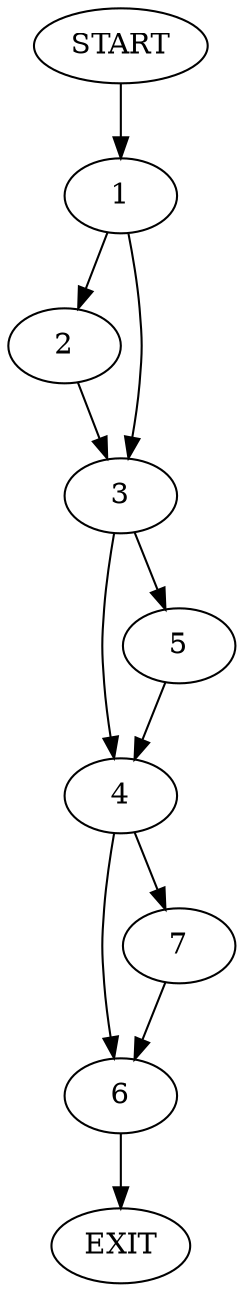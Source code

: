 digraph {
0 [label="START"]
8 [label="EXIT"]
0 -> 1
1 -> 2
1 -> 3
3 -> 4
3 -> 5
2 -> 3
4 -> 6
4 -> 7
5 -> 4
7 -> 6
6 -> 8
}
